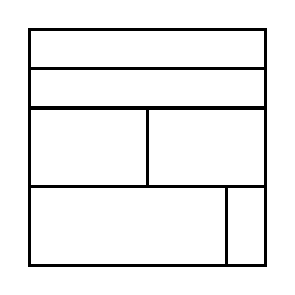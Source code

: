 \begin{tikzpicture}[very thick, scale=.5]
    \draw (0,5) rectangle (6,6);
    \draw (0,4) rectangle (6,5);
    \draw (0,2) rectangle (3,4);
    \draw (3,2) rectangle (6,4);
    \draw (0,0) rectangle (5,2);
    \draw (5,0) rectangle (6,2);
\end{tikzpicture}
